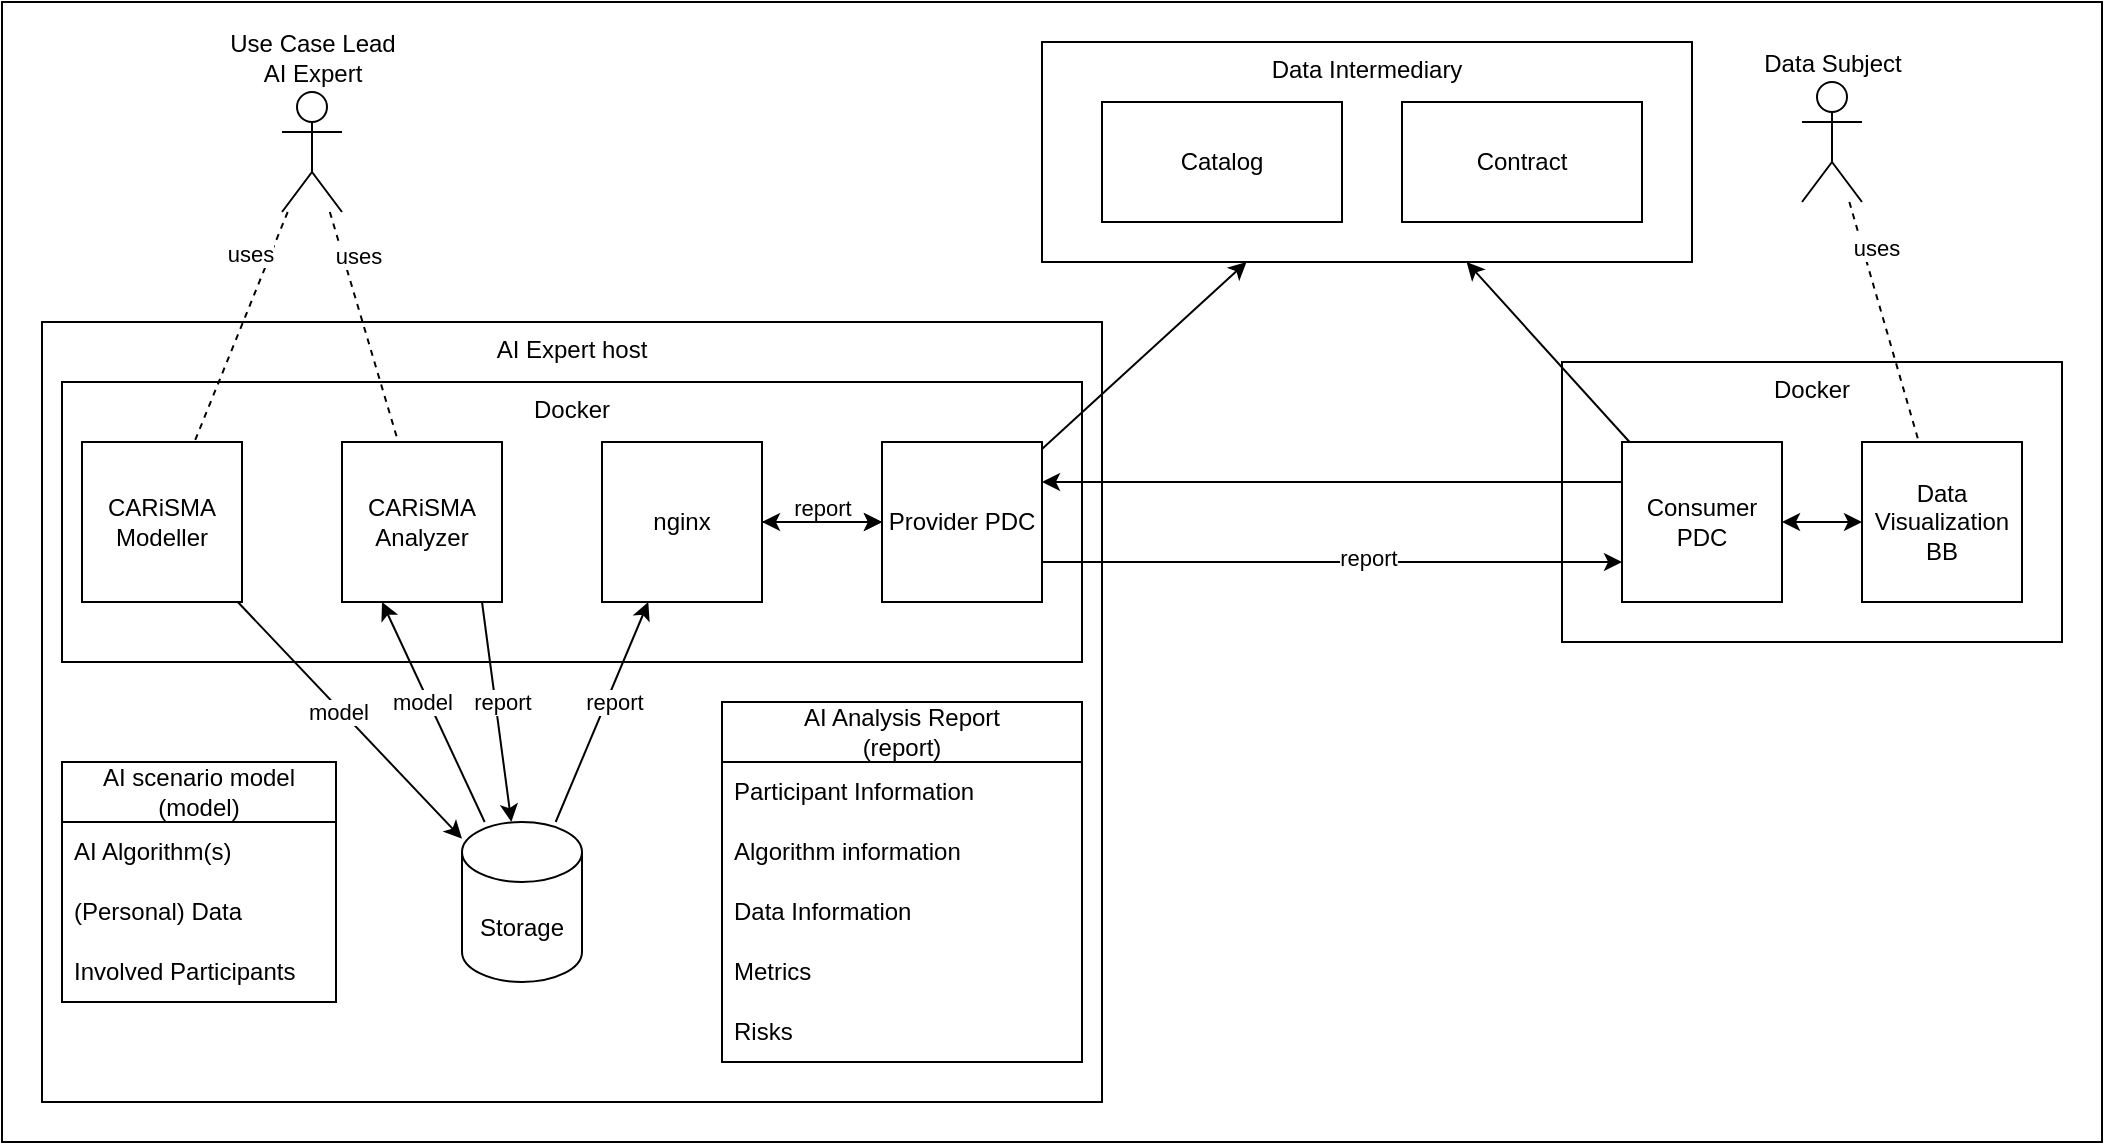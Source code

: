 <mxfile version="26.0.9">
  <diagram name="Page-1" id="WpsCG7NA_huR-RgxeMsm">
    <mxGraphModel dx="1434" dy="871" grid="1" gridSize="10" guides="1" tooltips="1" connect="1" arrows="1" fold="1" page="1" pageScale="1" pageWidth="1169" pageHeight="827" math="0" shadow="0">
      <root>
        <mxCell id="0" />
        <mxCell id="1" parent="0" />
        <mxCell id="D_I_fmoT5hncBWubUM0T-2" value="" style="rounded=0;whiteSpace=wrap;html=1;" parent="1" vertex="1">
          <mxGeometry x="20" y="20" width="1050" height="570" as="geometry" />
        </mxCell>
        <mxCell id="25TNamNFyHdHrycDKSSu-32" value="Docker" style="rounded=0;whiteSpace=wrap;html=1;align=center;verticalAlign=top;" parent="1" vertex="1">
          <mxGeometry x="800" y="200" width="250" height="140" as="geometry" />
        </mxCell>
        <mxCell id="OMbGIUVKcPjcLhoBykAW-17" value="Data Intermediary" style="rounded=0;whiteSpace=wrap;html=1;align=center;verticalAlign=top;" parent="1" vertex="1">
          <mxGeometry x="540" y="40" width="325" height="110" as="geometry" />
        </mxCell>
        <mxCell id="OMbGIUVKcPjcLhoBykAW-12" value="AI Expert host" style="rounded=0;whiteSpace=wrap;html=1;align=center;verticalAlign=top;" parent="1" vertex="1">
          <mxGeometry x="40" y="180" width="530" height="390" as="geometry" />
        </mxCell>
        <mxCell id="OMbGIUVKcPjcLhoBykAW-13" value="Docker" style="rounded=0;whiteSpace=wrap;html=1;verticalAlign=top;align=center;" parent="1" vertex="1">
          <mxGeometry x="50" y="210" width="510" height="140" as="geometry" />
        </mxCell>
        <mxCell id="OMbGIUVKcPjcLhoBykAW-9" style="edgeStyle=none;rounded=0;orthogonalLoop=1;jettySize=auto;html=1;entryX=0;entryY=0.5;entryDx=0;entryDy=0;" parent="1" source="OMbGIUVKcPjcLhoBykAW-1" target="OMbGIUVKcPjcLhoBykAW-2" edge="1">
          <mxGeometry relative="1" as="geometry" />
        </mxCell>
        <mxCell id="25TNamNFyHdHrycDKSSu-28" value="report&lt;div&gt;&lt;br&gt;&lt;/div&gt;" style="edgeLabel;html=1;align=center;verticalAlign=middle;resizable=0;points=[];" parent="OMbGIUVKcPjcLhoBykAW-9" vertex="1" connectable="0">
          <mxGeometry x="0.4" y="-2" relative="1" as="geometry">
            <mxPoint x="-12" y="-2" as="offset" />
          </mxGeometry>
        </mxCell>
        <mxCell id="OMbGIUVKcPjcLhoBykAW-1" value="nginx" style="whiteSpace=wrap;html=1;aspect=fixed;" parent="1" vertex="1">
          <mxGeometry x="320" y="240" width="80" height="80" as="geometry" />
        </mxCell>
        <mxCell id="OMbGIUVKcPjcLhoBykAW-10" value="" style="edgeStyle=none;rounded=0;orthogonalLoop=1;jettySize=auto;html=1;entryX=0;entryY=0.75;entryDx=0;entryDy=0;exitX=1;exitY=0.75;exitDx=0;exitDy=0;" parent="1" source="OMbGIUVKcPjcLhoBykAW-2" target="OMbGIUVKcPjcLhoBykAW-6" edge="1">
          <mxGeometry relative="1" as="geometry" />
        </mxCell>
        <mxCell id="25TNamNFyHdHrycDKSSu-29" value="report&lt;div&gt;&lt;br&gt;&lt;/div&gt;" style="edgeLabel;html=1;align=center;verticalAlign=middle;resizable=0;points=[];" parent="OMbGIUVKcPjcLhoBykAW-10" vertex="1" connectable="0">
          <mxGeometry x="0.381" y="-1" relative="1" as="geometry">
            <mxPoint x="-37" y="4" as="offset" />
          </mxGeometry>
        </mxCell>
        <mxCell id="OMbGIUVKcPjcLhoBykAW-19" style="edgeStyle=none;rounded=0;orthogonalLoop=1;jettySize=auto;html=1;" parent="1" source="OMbGIUVKcPjcLhoBykAW-2" target="OMbGIUVKcPjcLhoBykAW-17" edge="1">
          <mxGeometry relative="1" as="geometry" />
        </mxCell>
        <mxCell id="D_I_fmoT5hncBWubUM0T-3" value="" style="edgeStyle=orthogonalEdgeStyle;rounded=0;orthogonalLoop=1;jettySize=auto;html=1;startArrow=classic;startFill=1;" parent="1" source="OMbGIUVKcPjcLhoBykAW-2" target="OMbGIUVKcPjcLhoBykAW-1" edge="1">
          <mxGeometry relative="1" as="geometry" />
        </mxCell>
        <mxCell id="OMbGIUVKcPjcLhoBykAW-2" value="Provider PDC" style="whiteSpace=wrap;html=1;aspect=fixed;" parent="1" vertex="1">
          <mxGeometry x="460" y="240" width="80" height="80" as="geometry" />
        </mxCell>
        <mxCell id="OMbGIUVKcPjcLhoBykAW-7" value="" style="rounded=0;orthogonalLoop=1;jettySize=auto;html=1;" parent="1" target="OMbGIUVKcPjcLhoBykAW-4" edge="1">
          <mxGeometry relative="1" as="geometry">
            <mxPoint x="260" y="320" as="sourcePoint" />
            <mxPoint x="275" y="400" as="targetPoint" />
          </mxGeometry>
        </mxCell>
        <mxCell id="25TNamNFyHdHrycDKSSu-26" value="report" style="edgeLabel;html=1;align=center;verticalAlign=middle;resizable=0;points=[];" parent="OMbGIUVKcPjcLhoBykAW-7" vertex="1" connectable="0">
          <mxGeometry x="-0.516" y="4" relative="1" as="geometry">
            <mxPoint x="2" y="24" as="offset" />
          </mxGeometry>
        </mxCell>
        <mxCell id="OMbGIUVKcPjcLhoBykAW-3" value="CARiSMA&lt;div&gt;Analyzer&lt;/div&gt;" style="whiteSpace=wrap;html=1;aspect=fixed;" parent="1" vertex="1">
          <mxGeometry x="190" y="240" width="80" height="80" as="geometry" />
        </mxCell>
        <mxCell id="OMbGIUVKcPjcLhoBykAW-8" value="" style="edgeStyle=none;rounded=0;orthogonalLoop=1;jettySize=auto;html=1;" parent="1" source="OMbGIUVKcPjcLhoBykAW-4" target="OMbGIUVKcPjcLhoBykAW-1" edge="1">
          <mxGeometry relative="1" as="geometry" />
        </mxCell>
        <mxCell id="25TNamNFyHdHrycDKSSu-27" value="report" style="edgeLabel;html=1;align=center;verticalAlign=middle;resizable=0;points=[];" parent="OMbGIUVKcPjcLhoBykAW-8" vertex="1" connectable="0">
          <mxGeometry x="0.33" y="2" relative="1" as="geometry">
            <mxPoint y="14" as="offset" />
          </mxGeometry>
        </mxCell>
        <mxCell id="25TNamNFyHdHrycDKSSu-3" style="edgeStyle=none;rounded=0;orthogonalLoop=1;jettySize=auto;html=1;entryX=0.25;entryY=1;entryDx=0;entryDy=0;" parent="1" source="OMbGIUVKcPjcLhoBykAW-4" target="OMbGIUVKcPjcLhoBykAW-3" edge="1">
          <mxGeometry relative="1" as="geometry">
            <mxPoint x="247.5" y="400" as="sourcePoint" />
            <mxPoint x="232.5" y="320" as="targetPoint" />
          </mxGeometry>
        </mxCell>
        <mxCell id="25TNamNFyHdHrycDKSSu-25" value="model" style="edgeLabel;html=1;align=center;verticalAlign=middle;resizable=0;points=[];" parent="25TNamNFyHdHrycDKSSu-3" vertex="1" connectable="0">
          <mxGeometry x="0.292" y="-3" relative="1" as="geometry">
            <mxPoint x="-1" y="12" as="offset" />
          </mxGeometry>
        </mxCell>
        <mxCell id="OMbGIUVKcPjcLhoBykAW-4" value="Storage" style="shape=cylinder3;whiteSpace=wrap;html=1;boundedLbl=1;backgroundOutline=1;size=15;" parent="1" vertex="1">
          <mxGeometry x="250" y="430" width="60" height="80" as="geometry" />
        </mxCell>
        <mxCell id="OMbGIUVKcPjcLhoBykAW-14" style="edgeStyle=none;rounded=0;orthogonalLoop=1;jettySize=auto;html=1;exitX=0;exitY=0.25;exitDx=0;exitDy=0;entryX=1;entryY=0.25;entryDx=0;entryDy=0;" parent="1" source="OMbGIUVKcPjcLhoBykAW-6" target="OMbGIUVKcPjcLhoBykAW-2" edge="1">
          <mxGeometry relative="1" as="geometry" />
        </mxCell>
        <mxCell id="OMbGIUVKcPjcLhoBykAW-18" style="edgeStyle=none;rounded=0;orthogonalLoop=1;jettySize=auto;html=1;" parent="1" source="OMbGIUVKcPjcLhoBykAW-6" target="OMbGIUVKcPjcLhoBykAW-17" edge="1">
          <mxGeometry relative="1" as="geometry" />
        </mxCell>
        <mxCell id="OMbGIUVKcPjcLhoBykAW-6" value="Consumer PDC" style="whiteSpace=wrap;html=1;aspect=fixed;" parent="1" vertex="1">
          <mxGeometry x="830" y="240" width="80" height="80" as="geometry" />
        </mxCell>
        <mxCell id="OMbGIUVKcPjcLhoBykAW-15" value="Catalog" style="rounded=0;whiteSpace=wrap;html=1;" parent="1" vertex="1">
          <mxGeometry x="570" y="70" width="120" height="60" as="geometry" />
        </mxCell>
        <mxCell id="OMbGIUVKcPjcLhoBykAW-16" value="Contract" style="rounded=0;whiteSpace=wrap;html=1;" parent="1" vertex="1">
          <mxGeometry x="720" y="70" width="120" height="60" as="geometry" />
        </mxCell>
        <mxCell id="25TNamNFyHdHrycDKSSu-2" value="&lt;div&gt;&lt;br&gt;&lt;/div&gt;&lt;div&gt;&lt;br&gt;&lt;/div&gt;" style="edgeStyle=none;rounded=0;orthogonalLoop=1;jettySize=auto;html=1;" parent="1" source="25TNamNFyHdHrycDKSSu-1" target="OMbGIUVKcPjcLhoBykAW-4" edge="1">
          <mxGeometry relative="1" as="geometry" />
        </mxCell>
        <mxCell id="25TNamNFyHdHrycDKSSu-24" value="model" style="edgeLabel;html=1;align=center;verticalAlign=middle;resizable=0;points=[];" parent="25TNamNFyHdHrycDKSSu-2" vertex="1" connectable="0">
          <mxGeometry x="-0.3" y="-5" relative="1" as="geometry">
            <mxPoint x="14" y="10" as="offset" />
          </mxGeometry>
        </mxCell>
        <mxCell id="25TNamNFyHdHrycDKSSu-1" value="CARiSMA&lt;div&gt;Modeller&lt;/div&gt;" style="whiteSpace=wrap;html=1;aspect=fixed;" parent="1" vertex="1">
          <mxGeometry x="60" y="240" width="80" height="80" as="geometry" />
        </mxCell>
        <mxCell id="25TNamNFyHdHrycDKSSu-4" value="AI scenario model&lt;br&gt;(model)" style="swimlane;fontStyle=0;childLayout=stackLayout;horizontal=1;startSize=30;horizontalStack=0;resizeParent=1;resizeParentMax=0;resizeLast=0;collapsible=1;marginBottom=0;whiteSpace=wrap;html=1;fillColor=none;strokeColor=default;" parent="1" vertex="1">
          <mxGeometry x="50" y="400" width="137" height="120" as="geometry" />
        </mxCell>
        <mxCell id="25TNamNFyHdHrycDKSSu-5" value="AI Algorithm(s)" style="text;strokeColor=none;fillColor=none;align=left;verticalAlign=middle;spacingLeft=4;spacingRight=4;overflow=hidden;points=[[0,0.5],[1,0.5]];portConstraint=eastwest;rotatable=0;whiteSpace=wrap;html=1;" parent="25TNamNFyHdHrycDKSSu-4" vertex="1">
          <mxGeometry y="30" width="137" height="30" as="geometry" />
        </mxCell>
        <mxCell id="25TNamNFyHdHrycDKSSu-6" value="(Personal)&amp;nbsp;&lt;span style=&quot;background-color: initial;&quot;&gt;Data&lt;/span&gt;" style="text;strokeColor=none;fillColor=none;align=left;verticalAlign=middle;spacingLeft=4;spacingRight=4;overflow=hidden;points=[[0,0.5],[1,0.5]];portConstraint=eastwest;rotatable=0;whiteSpace=wrap;html=1;" parent="25TNamNFyHdHrycDKSSu-4" vertex="1">
          <mxGeometry y="60" width="137" height="30" as="geometry" />
        </mxCell>
        <mxCell id="25TNamNFyHdHrycDKSSu-7" value="Involved Participants" style="text;strokeColor=none;fillColor=none;align=left;verticalAlign=middle;spacingLeft=4;spacingRight=4;overflow=hidden;points=[[0,0.5],[1,0.5]];portConstraint=eastwest;rotatable=0;whiteSpace=wrap;html=1;" parent="25TNamNFyHdHrycDKSSu-4" vertex="1">
          <mxGeometry y="90" width="137" height="30" as="geometry" />
        </mxCell>
        <mxCell id="25TNamNFyHdHrycDKSSu-14" value="AI Analysis Report&lt;br&gt;(report)" style="swimlane;fontStyle=0;childLayout=stackLayout;horizontal=1;startSize=30;horizontalStack=0;resizeParent=1;resizeParentMax=0;resizeLast=0;collapsible=1;marginBottom=0;whiteSpace=wrap;html=1;fillColor=none;strokeColor=default;" parent="1" vertex="1">
          <mxGeometry x="380" y="370" width="180" height="180" as="geometry" />
        </mxCell>
        <mxCell id="25TNamNFyHdHrycDKSSu-15" value="Participant Information" style="text;strokeColor=none;fillColor=none;align=left;verticalAlign=middle;spacingLeft=4;spacingRight=4;overflow=hidden;points=[[0,0.5],[1,0.5]];portConstraint=eastwest;rotatable=0;whiteSpace=wrap;html=1;" parent="25TNamNFyHdHrycDKSSu-14" vertex="1">
          <mxGeometry y="30" width="180" height="30" as="geometry" />
        </mxCell>
        <mxCell id="25TNamNFyHdHrycDKSSu-16" value="Algorithm information" style="text;strokeColor=none;fillColor=none;align=left;verticalAlign=middle;spacingLeft=4;spacingRight=4;overflow=hidden;points=[[0,0.5],[1,0.5]];portConstraint=eastwest;rotatable=0;whiteSpace=wrap;html=1;" parent="25TNamNFyHdHrycDKSSu-14" vertex="1">
          <mxGeometry y="60" width="180" height="30" as="geometry" />
        </mxCell>
        <mxCell id="25TNamNFyHdHrycDKSSu-17" value="Data Information" style="text;strokeColor=none;fillColor=none;align=left;verticalAlign=middle;spacingLeft=4;spacingRight=4;overflow=hidden;points=[[0,0.5],[1,0.5]];portConstraint=eastwest;rotatable=0;whiteSpace=wrap;html=1;" parent="25TNamNFyHdHrycDKSSu-14" vertex="1">
          <mxGeometry y="90" width="180" height="30" as="geometry" />
        </mxCell>
        <mxCell id="25TNamNFyHdHrycDKSSu-18" value="Metrics" style="text;strokeColor=none;fillColor=none;align=left;verticalAlign=middle;spacingLeft=4;spacingRight=4;overflow=hidden;points=[[0,0.5],[1,0.5]];portConstraint=eastwest;rotatable=0;whiteSpace=wrap;html=1;" parent="25TNamNFyHdHrycDKSSu-14" vertex="1">
          <mxGeometry y="120" width="180" height="30" as="geometry" />
        </mxCell>
        <mxCell id="25TNamNFyHdHrycDKSSu-19" value="Risks" style="text;strokeColor=none;fillColor=none;align=left;verticalAlign=middle;spacingLeft=4;spacingRight=4;overflow=hidden;points=[[0,0.5],[1,0.5]];portConstraint=eastwest;rotatable=0;whiteSpace=wrap;html=1;" parent="25TNamNFyHdHrycDKSSu-14" vertex="1">
          <mxGeometry y="150" width="180" height="30" as="geometry" />
        </mxCell>
        <mxCell id="25TNamNFyHdHrycDKSSu-33" style="edgeStyle=none;rounded=0;orthogonalLoop=1;jettySize=auto;html=1;entryX=1;entryY=0.5;entryDx=0;entryDy=0;startArrow=classic;startFill=1;" parent="1" source="25TNamNFyHdHrycDKSSu-31" target="OMbGIUVKcPjcLhoBykAW-6" edge="1">
          <mxGeometry relative="1" as="geometry" />
        </mxCell>
        <mxCell id="25TNamNFyHdHrycDKSSu-31" value="Data Visualization BB" style="whiteSpace=wrap;html=1;aspect=fixed;" parent="1" vertex="1">
          <mxGeometry x="950" y="240" width="80" height="80" as="geometry" />
        </mxCell>
        <mxCell id="25TNamNFyHdHrycDKSSu-35" value="Data Subject" style="shape=umlActor;verticalLabelPosition=top;verticalAlign=bottom;html=1;outlineConnect=0;horizontal=1;labelPosition=center;align=center;" parent="1" vertex="1">
          <mxGeometry x="920" y="60" width="30" height="60" as="geometry" />
        </mxCell>
        <mxCell id="25TNamNFyHdHrycDKSSu-36" value="uses" style="endArrow=none;dashed=1;html=1;rounded=0;" parent="1" source="25TNamNFyHdHrycDKSSu-35" target="25TNamNFyHdHrycDKSSu-31" edge="1">
          <mxGeometry x="-0.583" y="6" width="50" height="50" relative="1" as="geometry">
            <mxPoint x="1167" y="320" as="sourcePoint" />
            <mxPoint x="995" y="150" as="targetPoint" />
            <mxPoint as="offset" />
          </mxGeometry>
        </mxCell>
        <mxCell id="25TNamNFyHdHrycDKSSu-38" value="Use Case Lead&lt;br&gt;AI Expert" style="shape=umlActor;verticalLabelPosition=top;verticalAlign=bottom;html=1;outlineConnect=0;labelPosition=center;align=center;fontFamily=Helvetica;" parent="1" vertex="1">
          <mxGeometry x="160" y="65" width="30" height="60" as="geometry" />
        </mxCell>
        <mxCell id="25TNamNFyHdHrycDKSSu-39" value="uses" style="endArrow=none;dashed=1;html=1;rounded=0;" parent="1" source="25TNamNFyHdHrycDKSSu-38" target="OMbGIUVKcPjcLhoBykAW-3" edge="1">
          <mxGeometry x="-0.574" y="7" width="50" height="50" relative="1" as="geometry">
            <mxPoint x="390" y="330" as="sourcePoint" />
            <mxPoint x="288" y="160" as="targetPoint" />
            <mxPoint as="offset" />
          </mxGeometry>
        </mxCell>
        <mxCell id="25TNamNFyHdHrycDKSSu-40" value="uses" style="endArrow=none;dashed=1;html=1;rounded=0;" parent="1" source="25TNamNFyHdHrycDKSSu-38" target="25TNamNFyHdHrycDKSSu-1" edge="1">
          <mxGeometry x="-0.569" y="-10" width="50" height="50" relative="1" as="geometry">
            <mxPoint x="390" y="330" as="sourcePoint" />
            <mxPoint x="155" y="160" as="targetPoint" />
            <mxPoint as="offset" />
          </mxGeometry>
        </mxCell>
      </root>
    </mxGraphModel>
  </diagram>
</mxfile>

